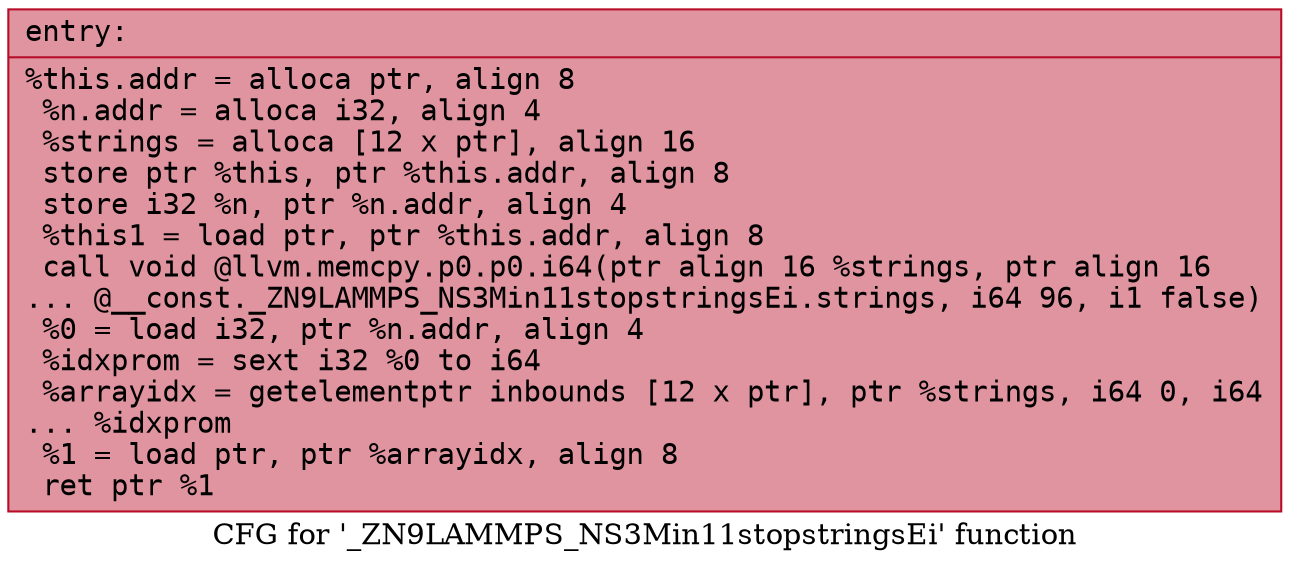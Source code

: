 digraph "CFG for '_ZN9LAMMPS_NS3Min11stopstringsEi' function" {
	label="CFG for '_ZN9LAMMPS_NS3Min11stopstringsEi' function";

	Node0x55814aca9020 [shape=record,color="#b70d28ff", style=filled, fillcolor="#b70d2870" fontname="Courier",label="{entry:\l|  %this.addr = alloca ptr, align 8\l  %n.addr = alloca i32, align 4\l  %strings = alloca [12 x ptr], align 16\l  store ptr %this, ptr %this.addr, align 8\l  store i32 %n, ptr %n.addr, align 4\l  %this1 = load ptr, ptr %this.addr, align 8\l  call void @llvm.memcpy.p0.p0.i64(ptr align 16 %strings, ptr align 16\l... @__const._ZN9LAMMPS_NS3Min11stopstringsEi.strings, i64 96, i1 false)\l  %0 = load i32, ptr %n.addr, align 4\l  %idxprom = sext i32 %0 to i64\l  %arrayidx = getelementptr inbounds [12 x ptr], ptr %strings, i64 0, i64\l... %idxprom\l  %1 = load ptr, ptr %arrayidx, align 8\l  ret ptr %1\l}"];
}
